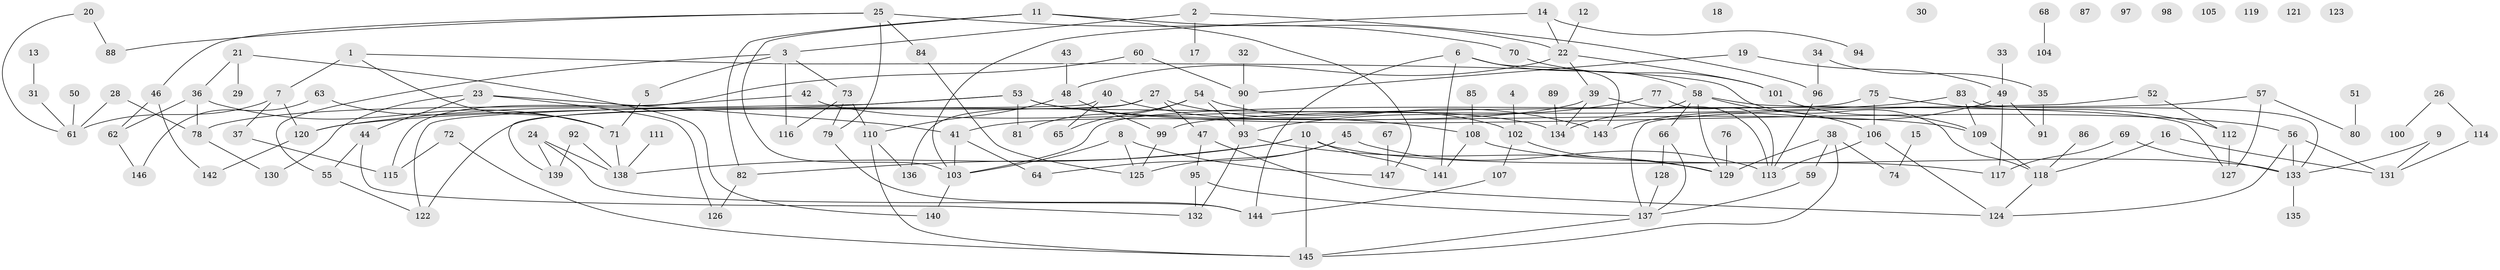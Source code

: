 // coarse degree distribution, {1: 0.12658227848101267, 8: 0.02531645569620253, 5: 0.16455696202531644, 2: 0.189873417721519, 4: 0.25316455696202533, 3: 0.17721518987341772, 6: 0.05063291139240506, 7: 0.012658227848101266}
// Generated by graph-tools (version 1.1) at 2025/35/03/04/25 23:35:49]
// undirected, 147 vertices, 199 edges
graph export_dot {
  node [color=gray90,style=filled];
  1;
  2;
  3;
  4;
  5;
  6;
  7;
  8;
  9;
  10;
  11;
  12;
  13;
  14;
  15;
  16;
  17;
  18;
  19;
  20;
  21;
  22;
  23;
  24;
  25;
  26;
  27;
  28;
  29;
  30;
  31;
  32;
  33;
  34;
  35;
  36;
  37;
  38;
  39;
  40;
  41;
  42;
  43;
  44;
  45;
  46;
  47;
  48;
  49;
  50;
  51;
  52;
  53;
  54;
  55;
  56;
  57;
  58;
  59;
  60;
  61;
  62;
  63;
  64;
  65;
  66;
  67;
  68;
  69;
  70;
  71;
  72;
  73;
  74;
  75;
  76;
  77;
  78;
  79;
  80;
  81;
  82;
  83;
  84;
  85;
  86;
  87;
  88;
  89;
  90;
  91;
  92;
  93;
  94;
  95;
  96;
  97;
  98;
  99;
  100;
  101;
  102;
  103;
  104;
  105;
  106;
  107;
  108;
  109;
  110;
  111;
  112;
  113;
  114;
  115;
  116;
  117;
  118;
  119;
  120;
  121;
  122;
  123;
  124;
  125;
  126;
  127;
  128;
  129;
  130;
  131;
  132;
  133;
  134;
  135;
  136;
  137;
  138;
  139;
  140;
  141;
  142;
  143;
  144;
  145;
  146;
  147;
  1 -- 7;
  1 -- 71;
  1 -- 118;
  2 -- 3;
  2 -- 17;
  2 -- 96;
  3 -- 5;
  3 -- 55;
  3 -- 73;
  3 -- 116;
  4 -- 102;
  5 -- 71;
  6 -- 58;
  6 -- 141;
  6 -- 143;
  6 -- 144;
  7 -- 37;
  7 -- 61;
  7 -- 120;
  8 -- 103;
  8 -- 125;
  8 -- 147;
  9 -- 131;
  9 -- 133;
  10 -- 82;
  10 -- 117;
  10 -- 138;
  10 -- 141;
  10 -- 145;
  11 -- 22;
  11 -- 82;
  11 -- 103;
  11 -- 147;
  12 -- 22;
  13 -- 31;
  14 -- 22;
  14 -- 94;
  14 -- 103;
  15 -- 74;
  16 -- 118;
  16 -- 131;
  19 -- 49;
  19 -- 90;
  20 -- 61;
  20 -- 88;
  21 -- 29;
  21 -- 36;
  21 -- 140;
  22 -- 39;
  22 -- 48;
  22 -- 101;
  23 -- 41;
  23 -- 44;
  23 -- 126;
  23 -- 130;
  24 -- 138;
  24 -- 139;
  24 -- 144;
  25 -- 46;
  25 -- 70;
  25 -- 79;
  25 -- 84;
  25 -- 88;
  26 -- 100;
  26 -- 114;
  27 -- 47;
  27 -- 122;
  27 -- 136;
  27 -- 143;
  28 -- 61;
  28 -- 78;
  31 -- 61;
  32 -- 90;
  33 -- 49;
  34 -- 35;
  34 -- 96;
  35 -- 91;
  36 -- 62;
  36 -- 71;
  36 -- 78;
  37 -- 115;
  38 -- 59;
  38 -- 74;
  38 -- 129;
  38 -- 145;
  39 -- 41;
  39 -- 113;
  39 -- 134;
  40 -- 65;
  40 -- 108;
  40 -- 139;
  41 -- 64;
  41 -- 103;
  42 -- 78;
  42 -- 134;
  43 -- 48;
  44 -- 55;
  44 -- 132;
  45 -- 64;
  45 -- 113;
  45 -- 125;
  46 -- 62;
  46 -- 142;
  47 -- 95;
  47 -- 124;
  48 -- 99;
  48 -- 110;
  49 -- 91;
  49 -- 117;
  49 -- 143;
  50 -- 61;
  51 -- 80;
  52 -- 112;
  52 -- 137;
  53 -- 56;
  53 -- 81;
  53 -- 109;
  53 -- 120;
  53 -- 122;
  54 -- 65;
  54 -- 81;
  54 -- 93;
  54 -- 102;
  55 -- 122;
  56 -- 124;
  56 -- 131;
  56 -- 133;
  57 -- 80;
  57 -- 99;
  57 -- 127;
  58 -- 66;
  58 -- 106;
  58 -- 127;
  58 -- 129;
  58 -- 134;
  59 -- 137;
  60 -- 90;
  60 -- 115;
  62 -- 146;
  63 -- 71;
  63 -- 146;
  66 -- 128;
  66 -- 137;
  67 -- 147;
  68 -- 104;
  69 -- 117;
  69 -- 133;
  70 -- 101;
  71 -- 138;
  72 -- 115;
  72 -- 145;
  73 -- 79;
  73 -- 110;
  73 -- 116;
  75 -- 103;
  75 -- 106;
  75 -- 112;
  76 -- 129;
  77 -- 93;
  77 -- 113;
  78 -- 130;
  79 -- 144;
  82 -- 126;
  83 -- 109;
  83 -- 120;
  83 -- 133;
  84 -- 125;
  85 -- 108;
  86 -- 118;
  89 -- 134;
  90 -- 93;
  92 -- 138;
  92 -- 139;
  93 -- 129;
  93 -- 132;
  95 -- 132;
  95 -- 137;
  96 -- 113;
  99 -- 125;
  101 -- 109;
  102 -- 107;
  102 -- 129;
  103 -- 140;
  106 -- 113;
  106 -- 124;
  107 -- 144;
  108 -- 133;
  108 -- 141;
  109 -- 118;
  110 -- 136;
  110 -- 145;
  111 -- 138;
  112 -- 127;
  114 -- 131;
  118 -- 124;
  120 -- 142;
  128 -- 137;
  133 -- 135;
  137 -- 145;
}
